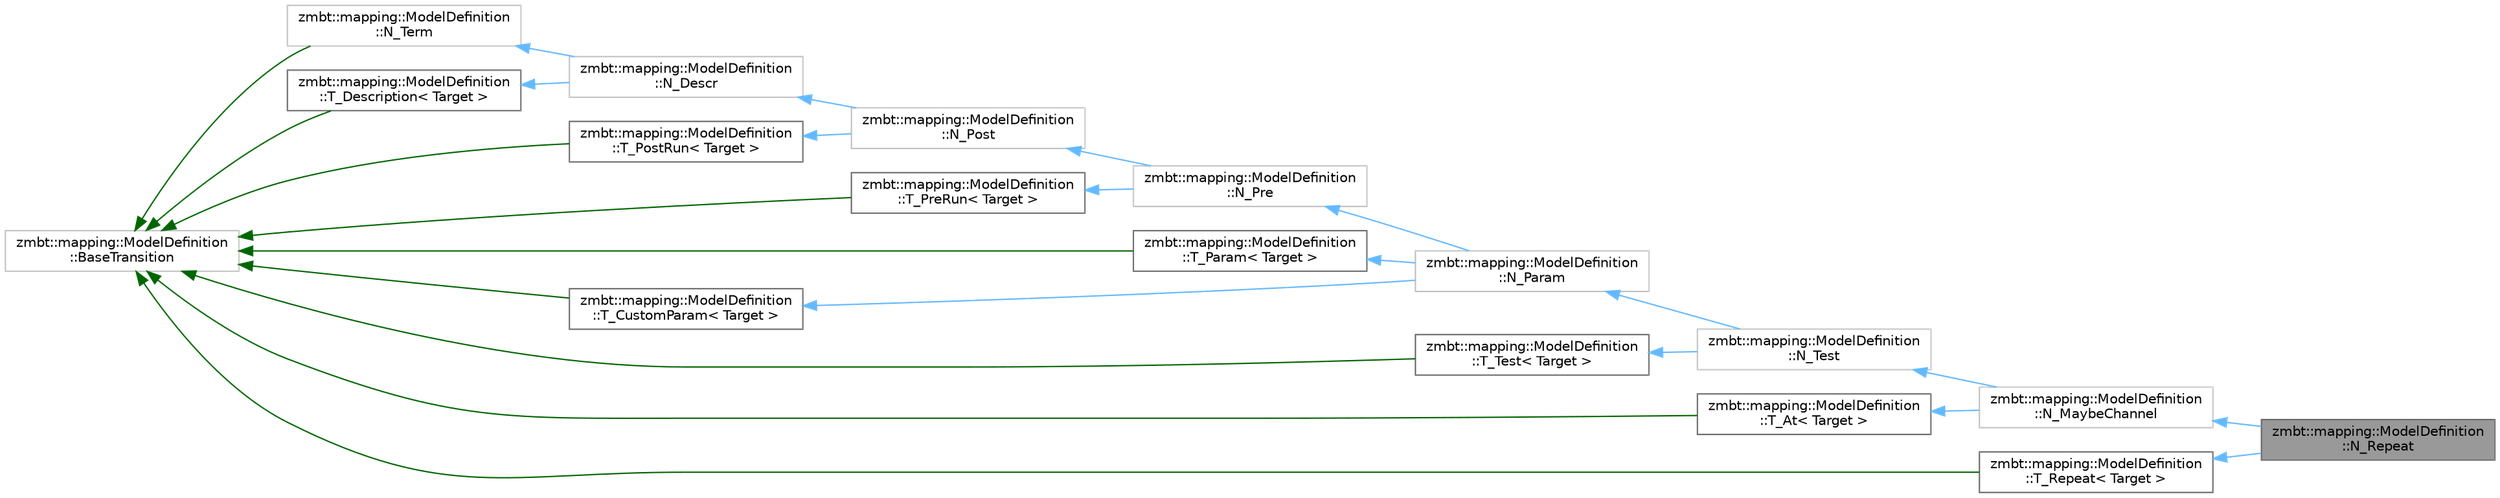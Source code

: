 digraph "zmbt::mapping::ModelDefinition::N_Repeat"
{
 // LATEX_PDF_SIZE
  bgcolor="transparent";
  edge [fontname=Helvetica,fontsize=10,labelfontname=Helvetica,labelfontsize=10];
  node [fontname=Helvetica,fontsize=10,shape=box,height=0.2,width=0.4];
  rankdir="LR";
  Node1 [id="Node000001",label="zmbt::mapping::ModelDefinition\l::N_Repeat",height=0.2,width=0.4,color="gray40", fillcolor="grey60", style="filled", fontcolor="black",tooltip=" "];
  Node2 -> Node1 [id="edge1_Node000001_Node000002",dir="back",color="steelblue1",style="solid",tooltip=" "];
  Node2 [id="Node000002",label="zmbt::mapping::ModelDefinition\l::N_MaybeChannel",height=0.2,width=0.4,color="grey75", fillcolor="white", style="filled",URL="$classzmbt_1_1mapping_1_1ModelDefinition_1_1N__MaybeChannel.html",tooltip=" "];
  Node3 -> Node2 [id="edge2_Node000002_Node000003",dir="back",color="steelblue1",style="solid",tooltip=" "];
  Node3 [id="Node000003",label="zmbt::mapping::ModelDefinition\l::N_Test",height=0.2,width=0.4,color="grey75", fillcolor="white", style="filled",URL="$classzmbt_1_1mapping_1_1ModelDefinition_1_1N__Test.html",tooltip=" "];
  Node4 -> Node3 [id="edge3_Node000003_Node000004",dir="back",color="steelblue1",style="solid",tooltip=" "];
  Node4 [id="Node000004",label="zmbt::mapping::ModelDefinition\l::N_Param",height=0.2,width=0.4,color="grey75", fillcolor="white", style="filled",URL="$classzmbt_1_1mapping_1_1ModelDefinition_1_1N__Param.html",tooltip=" "];
  Node5 -> Node4 [id="edge4_Node000004_Node000005",dir="back",color="steelblue1",style="solid",tooltip=" "];
  Node5 [id="Node000005",label="zmbt::mapping::ModelDefinition\l::N_Pre",height=0.2,width=0.4,color="grey75", fillcolor="white", style="filled",URL="$classzmbt_1_1mapping_1_1ModelDefinition_1_1N__Pre.html",tooltip=" "];
  Node6 -> Node5 [id="edge5_Node000005_Node000006",dir="back",color="steelblue1",style="solid",tooltip=" "];
  Node6 [id="Node000006",label="zmbt::mapping::ModelDefinition\l::N_Post",height=0.2,width=0.4,color="grey75", fillcolor="white", style="filled",URL="$classzmbt_1_1mapping_1_1ModelDefinition_1_1N__Post.html",tooltip=" "];
  Node7 -> Node6 [id="edge6_Node000006_Node000007",dir="back",color="steelblue1",style="solid",tooltip=" "];
  Node7 [id="Node000007",label="zmbt::mapping::ModelDefinition\l::N_Descr",height=0.2,width=0.4,color="grey75", fillcolor="white", style="filled",URL="$classzmbt_1_1mapping_1_1ModelDefinition_1_1N__Descr.html",tooltip=" "];
  Node8 -> Node7 [id="edge7_Node000007_Node000008",dir="back",color="steelblue1",style="solid",tooltip=" "];
  Node8 [id="Node000008",label="zmbt::mapping::ModelDefinition\l::N_Term",height=0.2,width=0.4,color="grey75", fillcolor="white", style="filled",URL="$classzmbt_1_1mapping_1_1ModelDefinition_1_1N__Term.html",tooltip=" "];
  Node9 -> Node8 [id="edge8_Node000008_Node000009",dir="back",color="darkgreen",style="solid",tooltip=" "];
  Node9 [id="Node000009",label="zmbt::mapping::ModelDefinition\l::BaseTransition",height=0.2,width=0.4,color="grey75", fillcolor="white", style="filled",URL="$classzmbt_1_1mapping_1_1ModelDefinition_1_1BaseTransition.html",tooltip=" "];
  Node10 -> Node7 [id="edge9_Node000007_Node000010",dir="back",color="steelblue1",style="solid",tooltip=" "];
  Node10 [id="Node000010",label="zmbt::mapping::ModelDefinition\l::T_Description\< Target \>",height=0.2,width=0.4,color="gray40", fillcolor="white", style="filled",tooltip=" "];
  Node9 -> Node10 [id="edge10_Node000010_Node000009",dir="back",color="darkgreen",style="solid",tooltip=" "];
  Node11 -> Node6 [id="edge11_Node000006_Node000011",dir="back",color="steelblue1",style="solid",tooltip=" "];
  Node11 [id="Node000011",label="zmbt::mapping::ModelDefinition\l::T_PostRun\< Target \>",height=0.2,width=0.4,color="gray40", fillcolor="white", style="filled",tooltip=" "];
  Node9 -> Node11 [id="edge12_Node000011_Node000009",dir="back",color="darkgreen",style="solid",tooltip=" "];
  Node12 -> Node5 [id="edge13_Node000005_Node000012",dir="back",color="steelblue1",style="solid",tooltip=" "];
  Node12 [id="Node000012",label="zmbt::mapping::ModelDefinition\l::T_PreRun\< Target \>",height=0.2,width=0.4,color="gray40", fillcolor="white", style="filled",tooltip=" "];
  Node9 -> Node12 [id="edge14_Node000012_Node000009",dir="back",color="darkgreen",style="solid",tooltip=" "];
  Node13 -> Node4 [id="edge15_Node000004_Node000013",dir="back",color="steelblue1",style="solid",tooltip=" "];
  Node13 [id="Node000013",label="zmbt::mapping::ModelDefinition\l::T_Param\< Target \>",height=0.2,width=0.4,color="gray40", fillcolor="white", style="filled",tooltip=" "];
  Node9 -> Node13 [id="edge16_Node000013_Node000009",dir="back",color="darkgreen",style="solid",tooltip=" "];
  Node14 -> Node4 [id="edge17_Node000004_Node000014",dir="back",color="steelblue1",style="solid",tooltip=" "];
  Node14 [id="Node000014",label="zmbt::mapping::ModelDefinition\l::T_CustomParam\< Target \>",height=0.2,width=0.4,color="gray40", fillcolor="white", style="filled",tooltip=" "];
  Node9 -> Node14 [id="edge18_Node000014_Node000009",dir="back",color="darkgreen",style="solid",tooltip=" "];
  Node15 -> Node3 [id="edge19_Node000003_Node000015",dir="back",color="steelblue1",style="solid",tooltip=" "];
  Node15 [id="Node000015",label="zmbt::mapping::ModelDefinition\l::T_Test\< Target \>",height=0.2,width=0.4,color="gray40", fillcolor="white", style="filled",tooltip=" "];
  Node9 -> Node15 [id="edge20_Node000015_Node000009",dir="back",color="darkgreen",style="solid",tooltip=" "];
  Node16 -> Node2 [id="edge21_Node000002_Node000016",dir="back",color="steelblue1",style="solid",tooltip=" "];
  Node16 [id="Node000016",label="zmbt::mapping::ModelDefinition\l::T_At\< Target \>",height=0.2,width=0.4,color="gray40", fillcolor="white", style="filled",tooltip=" "];
  Node9 -> Node16 [id="edge22_Node000016_Node000009",dir="back",color="darkgreen",style="solid",tooltip=" "];
  Node17 -> Node1 [id="edge23_Node000001_Node000017",dir="back",color="steelblue1",style="solid",tooltip=" "];
  Node17 [id="Node000017",label="zmbt::mapping::ModelDefinition\l::T_Repeat\< Target \>",height=0.2,width=0.4,color="gray40", fillcolor="white", style="filled",tooltip=" "];
  Node9 -> Node17 [id="edge24_Node000017_Node000009",dir="back",color="darkgreen",style="solid",tooltip=" "];
}
